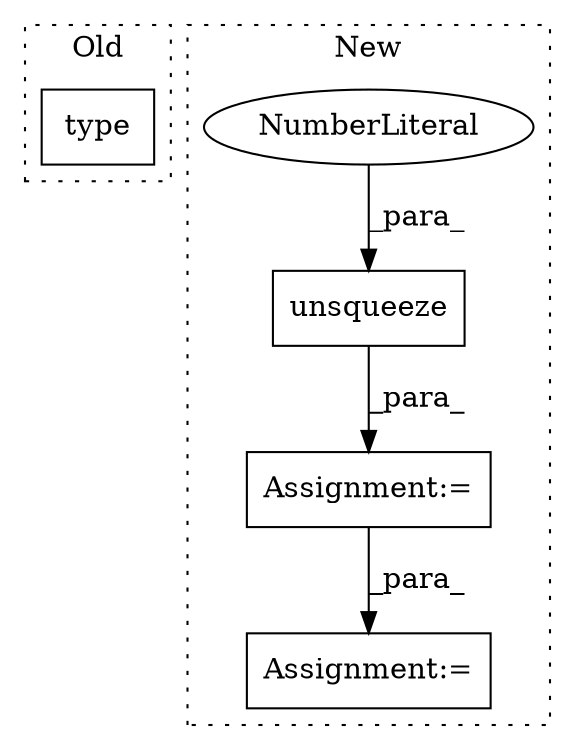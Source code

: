 digraph G {
subgraph cluster0 {
1 [label="type" a="32" s="1387,1398" l="5,1" shape="box"];
label = "Old";
style="dotted";
}
subgraph cluster1 {
2 [label="unsqueeze" a="32" s="1392,1403" l="10,1" shape="box"];
3 [label="NumberLiteral" a="34" s="1402" l="1" shape="ellipse"];
4 [label="Assignment:=" a="7" s="1458" l="1" shape="box"];
5 [label="Assignment:=" a="7" s="1297" l="1" shape="box"];
label = "New";
style="dotted";
}
2 -> 5 [label="_para_"];
3 -> 2 [label="_para_"];
5 -> 4 [label="_para_"];
}